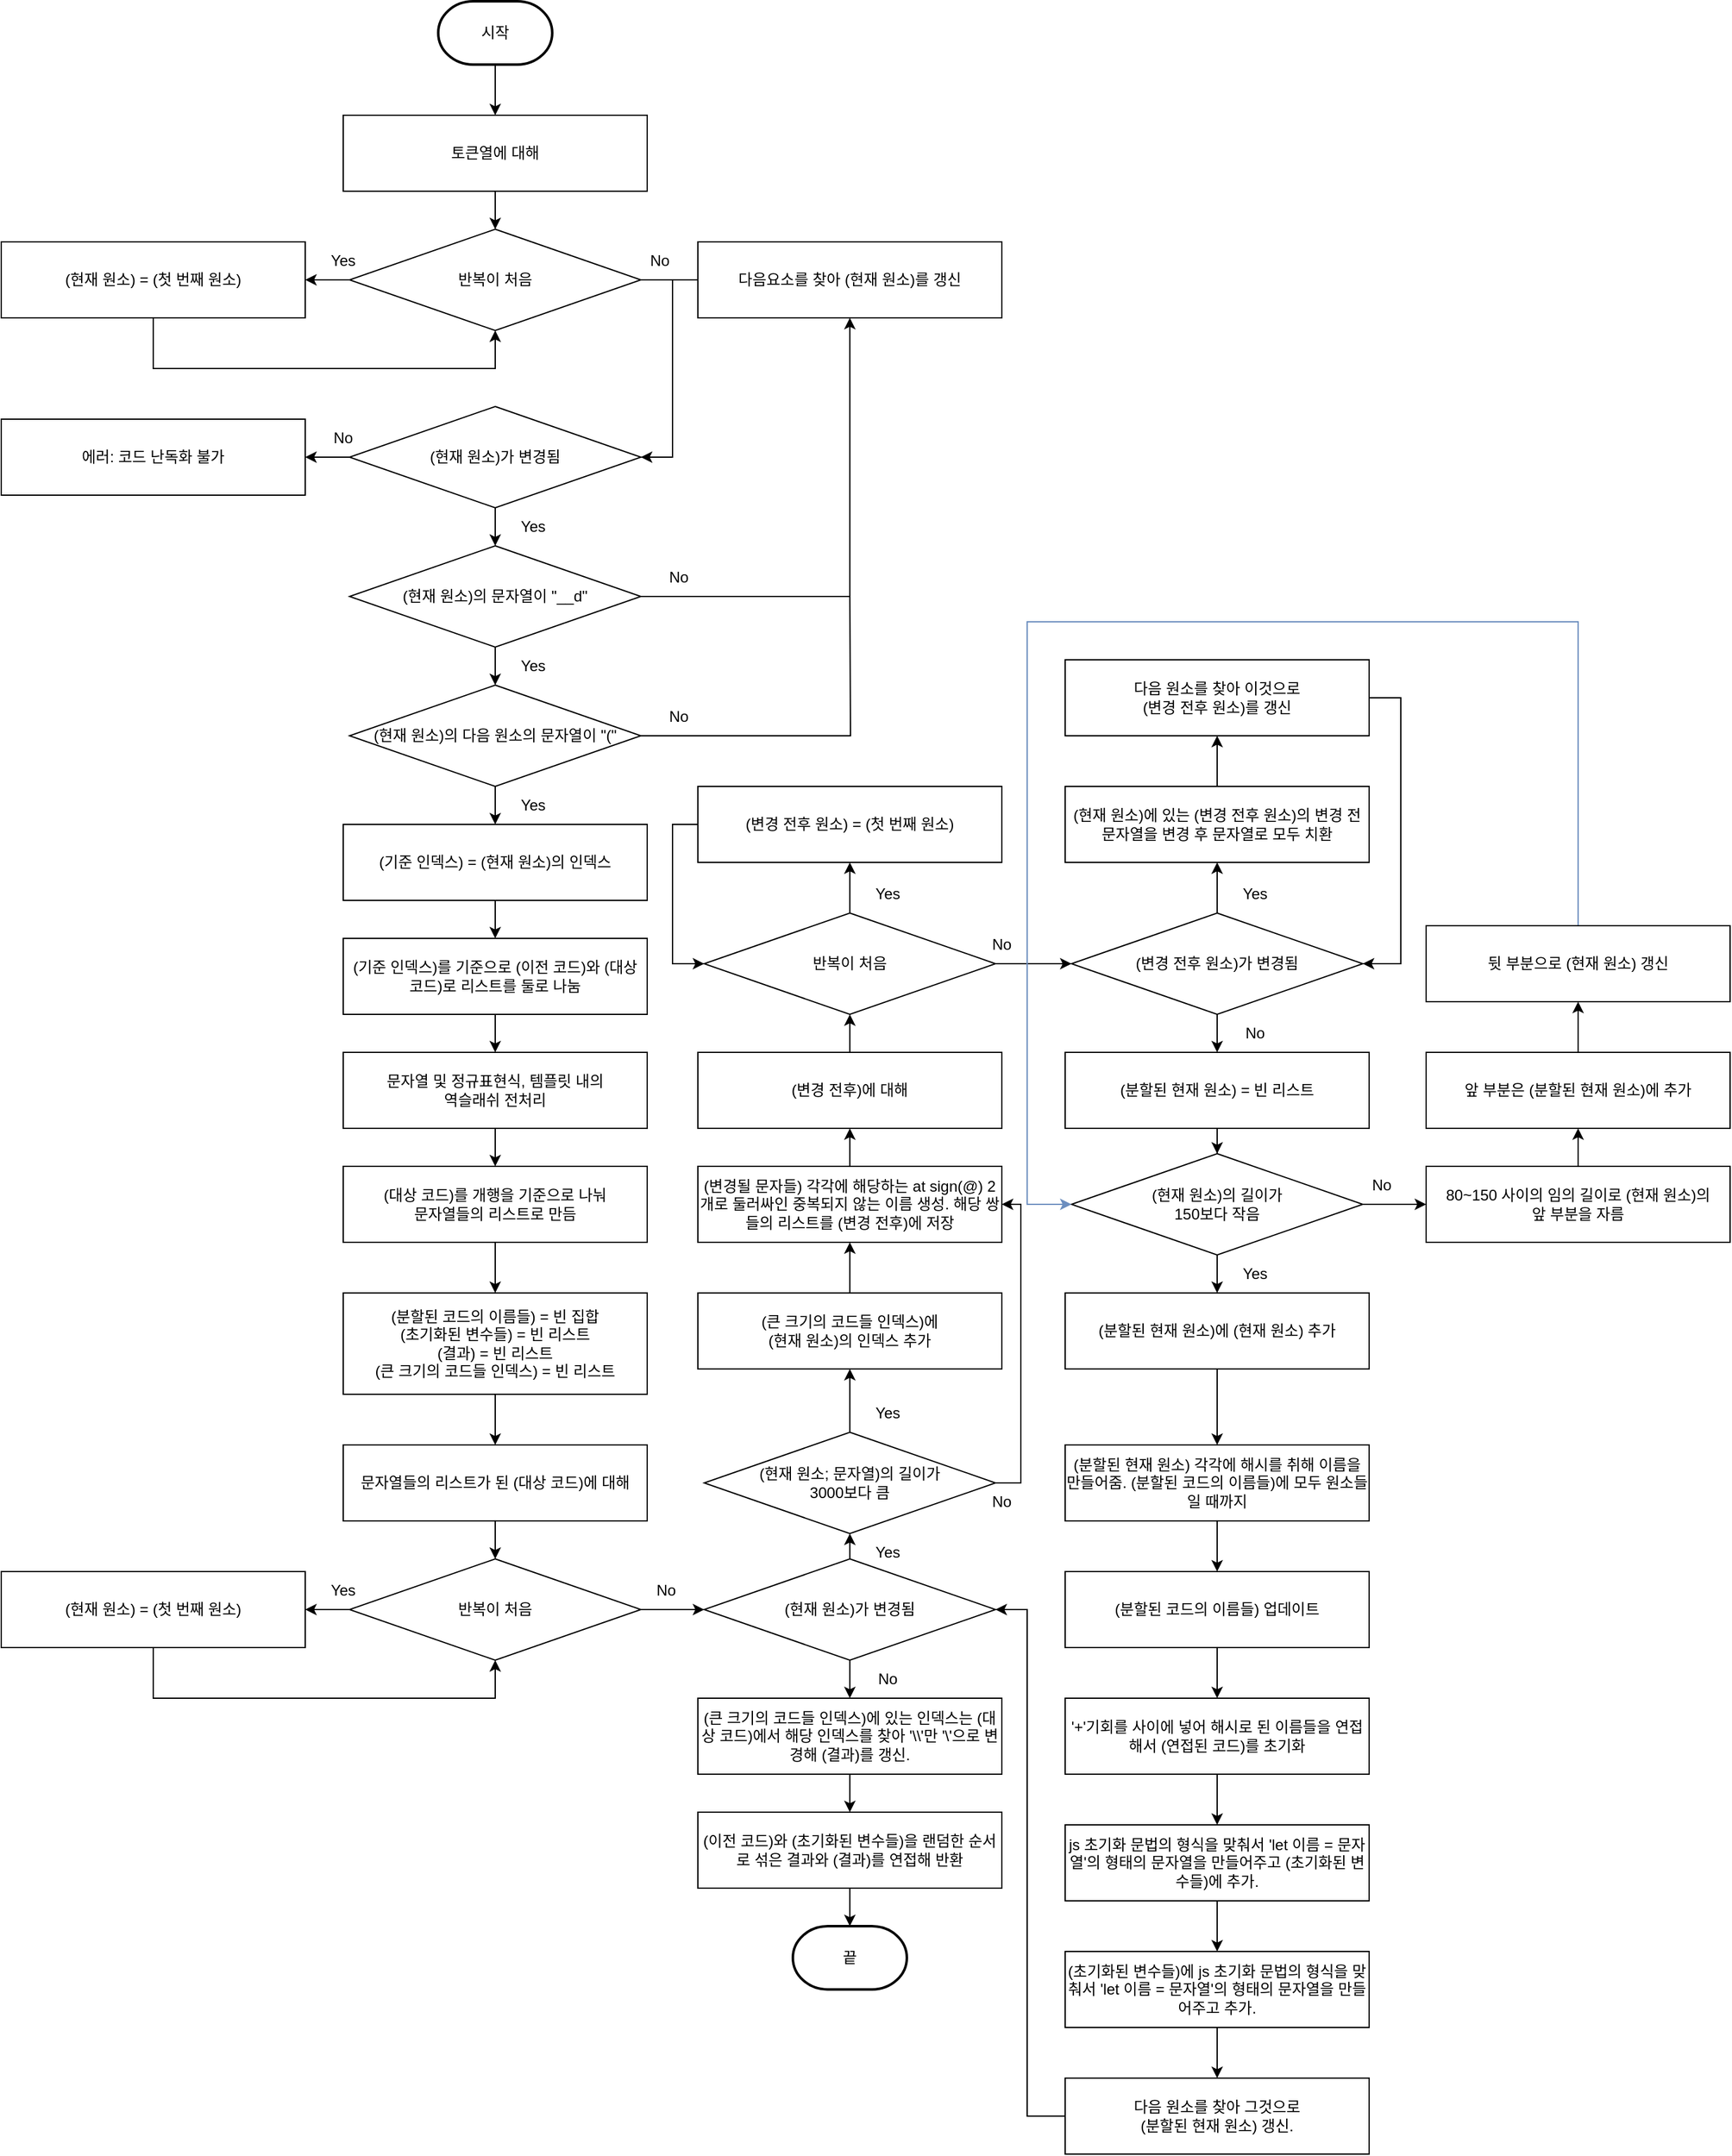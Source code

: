 <mxfile version="22.1.17" type="github">
  <diagram id="C5RBs43oDa-KdzZeNtuy" name="Page-1">
    <mxGraphModel dx="995" dy="664" grid="1" gridSize="10" guides="1" tooltips="1" connect="1" arrows="1" fold="1" page="1" pageScale="1" pageWidth="1654" pageHeight="2336" math="0" shadow="0">
      <root>
        <mxCell id="WIyWlLk6GJQsqaUBKTNV-0" />
        <mxCell id="WIyWlLk6GJQsqaUBKTNV-1" parent="WIyWlLk6GJQsqaUBKTNV-0" />
        <mxCell id="RM3j1rOh3Ni4RtUUmrqW-9" style="edgeStyle=orthogonalEdgeStyle;rounded=0;orthogonalLoop=1;jettySize=auto;html=1;exitX=0.5;exitY=1;exitDx=0;exitDy=0;exitPerimeter=0;" parent="WIyWlLk6GJQsqaUBKTNV-1" source="RM3j1rOh3Ni4RtUUmrqW-0" target="RM3j1rOh3Ni4RtUUmrqW-2" edge="1">
          <mxGeometry relative="1" as="geometry" />
        </mxCell>
        <mxCell id="RM3j1rOh3Ni4RtUUmrqW-0" value="시작" style="strokeWidth=2;html=1;shape=mxgraph.flowchart.terminator;whiteSpace=wrap;" parent="WIyWlLk6GJQsqaUBKTNV-1" vertex="1">
          <mxGeometry x="365" y="60" width="90" height="50" as="geometry" />
        </mxCell>
        <mxCell id="RM3j1rOh3Ni4RtUUmrqW-10" style="edgeStyle=orthogonalEdgeStyle;rounded=0;orthogonalLoop=1;jettySize=auto;html=1;exitX=0.5;exitY=1;exitDx=0;exitDy=0;" parent="WIyWlLk6GJQsqaUBKTNV-1" source="RM3j1rOh3Ni4RtUUmrqW-2" target="RM3j1rOh3Ni4RtUUmrqW-3" edge="1">
          <mxGeometry relative="1" as="geometry" />
        </mxCell>
        <mxCell id="RM3j1rOh3Ni4RtUUmrqW-2" value="토큰열에 대해" style="rounded=0;whiteSpace=wrap;html=1;" parent="WIyWlLk6GJQsqaUBKTNV-1" vertex="1">
          <mxGeometry x="290" y="150" width="240" height="60" as="geometry" />
        </mxCell>
        <mxCell id="RM3j1rOh3Ni4RtUUmrqW-14" style="edgeStyle=orthogonalEdgeStyle;rounded=0;orthogonalLoop=1;jettySize=auto;html=1;exitX=1;exitY=0.5;exitDx=0;exitDy=0;entryX=1;entryY=0.5;entryDx=0;entryDy=0;" parent="WIyWlLk6GJQsqaUBKTNV-1" source="RM3j1rOh3Ni4RtUUmrqW-3" target="RM3j1rOh3Ni4RtUUmrqW-6" edge="1">
          <mxGeometry relative="1" as="geometry">
            <Array as="points">
              <mxPoint x="550" y="280" />
              <mxPoint x="550" y="420" />
            </Array>
          </mxGeometry>
        </mxCell>
        <mxCell id="RM3j1rOh3Ni4RtUUmrqW-41" style="edgeStyle=orthogonalEdgeStyle;rounded=0;orthogonalLoop=1;jettySize=auto;html=1;exitX=0;exitY=0.5;exitDx=0;exitDy=0;entryX=1;entryY=0.5;entryDx=0;entryDy=0;" parent="WIyWlLk6GJQsqaUBKTNV-1" source="RM3j1rOh3Ni4RtUUmrqW-3" target="RM3j1rOh3Ni4RtUUmrqW-4" edge="1">
          <mxGeometry relative="1" as="geometry" />
        </mxCell>
        <mxCell id="RM3j1rOh3Ni4RtUUmrqW-3" value="반복이 처음" style="rhombus;whiteSpace=wrap;html=1;" parent="WIyWlLk6GJQsqaUBKTNV-1" vertex="1">
          <mxGeometry x="295" y="240" width="230" height="80" as="geometry" />
        </mxCell>
        <mxCell id="RM3j1rOh3Ni4RtUUmrqW-42" style="edgeStyle=orthogonalEdgeStyle;rounded=0;orthogonalLoop=1;jettySize=auto;html=1;exitX=0.5;exitY=1;exitDx=0;exitDy=0;entryX=0.5;entryY=1;entryDx=0;entryDy=0;" parent="WIyWlLk6GJQsqaUBKTNV-1" source="RM3j1rOh3Ni4RtUUmrqW-4" target="RM3j1rOh3Ni4RtUUmrqW-3" edge="1">
          <mxGeometry relative="1" as="geometry">
            <Array as="points">
              <mxPoint x="140" y="350" />
              <mxPoint x="410" y="350" />
            </Array>
          </mxGeometry>
        </mxCell>
        <mxCell id="RM3j1rOh3Ni4RtUUmrqW-4" value="(현재 원소) = (첫 번째 원소)" style="rounded=0;whiteSpace=wrap;html=1;" parent="WIyWlLk6GJQsqaUBKTNV-1" vertex="1">
          <mxGeometry x="20" y="250" width="240" height="60" as="geometry" />
        </mxCell>
        <mxCell id="RM3j1rOh3Ni4RtUUmrqW-15" style="edgeStyle=orthogonalEdgeStyle;rounded=0;orthogonalLoop=1;jettySize=auto;html=1;exitX=0.5;exitY=1;exitDx=0;exitDy=0;entryX=0.5;entryY=0;entryDx=0;entryDy=0;" parent="WIyWlLk6GJQsqaUBKTNV-1" source="RM3j1rOh3Ni4RtUUmrqW-18" target="RM3j1rOh3Ni4RtUUmrqW-7" edge="1">
          <mxGeometry relative="1" as="geometry" />
        </mxCell>
        <mxCell id="RM3j1rOh3Ni4RtUUmrqW-33" style="edgeStyle=orthogonalEdgeStyle;rounded=0;orthogonalLoop=1;jettySize=auto;html=1;exitX=0;exitY=0.5;exitDx=0;exitDy=0;entryX=1;entryY=0.5;entryDx=0;entryDy=0;" parent="WIyWlLk6GJQsqaUBKTNV-1" source="RM3j1rOh3Ni4RtUUmrqW-6" target="RM3j1rOh3Ni4RtUUmrqW-29" edge="1">
          <mxGeometry relative="1" as="geometry" />
        </mxCell>
        <mxCell id="RM3j1rOh3Ni4RtUUmrqW-6" value="(현재 원소)가 변경됨" style="rhombus;whiteSpace=wrap;html=1;" parent="WIyWlLk6GJQsqaUBKTNV-1" vertex="1">
          <mxGeometry x="295" y="380" width="230" height="80" as="geometry" />
        </mxCell>
        <mxCell id="RM3j1rOh3Ni4RtUUmrqW-16" style="edgeStyle=orthogonalEdgeStyle;rounded=0;orthogonalLoop=1;jettySize=auto;html=1;exitX=0.5;exitY=1;exitDx=0;exitDy=0;entryX=0.5;entryY=0;entryDx=0;entryDy=0;" parent="WIyWlLk6GJQsqaUBKTNV-1" source="RM3j1rOh3Ni4RtUUmrqW-7" target="RM3j1rOh3Ni4RtUUmrqW-8" edge="1">
          <mxGeometry relative="1" as="geometry" />
        </mxCell>
        <mxCell id="RM3j1rOh3Ni4RtUUmrqW-24" style="edgeStyle=orthogonalEdgeStyle;rounded=0;orthogonalLoop=1;jettySize=auto;html=1;exitX=1;exitY=0.5;exitDx=0;exitDy=0;endArrow=none;endFill=0;" parent="WIyWlLk6GJQsqaUBKTNV-1" source="RM3j1rOh3Ni4RtUUmrqW-7" edge="1">
          <mxGeometry relative="1" as="geometry">
            <mxPoint x="690" y="530" as="targetPoint" />
          </mxGeometry>
        </mxCell>
        <mxCell id="RM3j1rOh3Ni4RtUUmrqW-7" value="(현재 원소)의 다음 원소의 문자열이 &quot;(&quot;" style="rhombus;whiteSpace=wrap;html=1;" parent="WIyWlLk6GJQsqaUBKTNV-1" vertex="1">
          <mxGeometry x="295" y="600" width="230" height="80" as="geometry" />
        </mxCell>
        <mxCell id="RM3j1rOh3Ni4RtUUmrqW-32" style="edgeStyle=orthogonalEdgeStyle;rounded=0;orthogonalLoop=1;jettySize=auto;html=1;exitX=0.5;exitY=1;exitDx=0;exitDy=0;entryX=0.5;entryY=0;entryDx=0;entryDy=0;" parent="WIyWlLk6GJQsqaUBKTNV-1" source="RM3j1rOh3Ni4RtUUmrqW-8" target="RM3j1rOh3Ni4RtUUmrqW-31" edge="1">
          <mxGeometry relative="1" as="geometry" />
        </mxCell>
        <mxCell id="RM3j1rOh3Ni4RtUUmrqW-8" value="(기준 인덱스) = (현재 원소)의 인덱스" style="rounded=0;whiteSpace=wrap;html=1;" parent="WIyWlLk6GJQsqaUBKTNV-1" vertex="1">
          <mxGeometry x="290" y="710" width="240" height="60" as="geometry" />
        </mxCell>
        <mxCell id="RM3j1rOh3Ni4RtUUmrqW-19" value="" style="edgeStyle=orthogonalEdgeStyle;rounded=0;orthogonalLoop=1;jettySize=auto;html=1;exitX=0.5;exitY=1;exitDx=0;exitDy=0;entryX=0.5;entryY=0;entryDx=0;entryDy=0;" parent="WIyWlLk6GJQsqaUBKTNV-1" source="RM3j1rOh3Ni4RtUUmrqW-6" target="RM3j1rOh3Ni4RtUUmrqW-18" edge="1">
          <mxGeometry relative="1" as="geometry">
            <mxPoint x="410" y="460" as="sourcePoint" />
            <mxPoint x="410" y="550" as="targetPoint" />
          </mxGeometry>
        </mxCell>
        <mxCell id="RM3j1rOh3Ni4RtUUmrqW-23" style="edgeStyle=orthogonalEdgeStyle;rounded=0;orthogonalLoop=1;jettySize=auto;html=1;exitX=1;exitY=0.5;exitDx=0;exitDy=0;entryX=0.5;entryY=1;entryDx=0;entryDy=0;" parent="WIyWlLk6GJQsqaUBKTNV-1" source="RM3j1rOh3Ni4RtUUmrqW-18" target="RM3j1rOh3Ni4RtUUmrqW-20" edge="1">
          <mxGeometry relative="1" as="geometry" />
        </mxCell>
        <mxCell id="RM3j1rOh3Ni4RtUUmrqW-18" value="(현재 원소)의 문자열이 &quot;__d&quot;" style="rhombus;whiteSpace=wrap;html=1;" parent="WIyWlLk6GJQsqaUBKTNV-1" vertex="1">
          <mxGeometry x="295" y="490" width="230" height="80" as="geometry" />
        </mxCell>
        <mxCell id="RM3j1rOh3Ni4RtUUmrqW-43" style="edgeStyle=orthogonalEdgeStyle;rounded=0;orthogonalLoop=1;jettySize=auto;html=1;exitX=0;exitY=0.5;exitDx=0;exitDy=0;endArrow=none;endFill=0;" parent="WIyWlLk6GJQsqaUBKTNV-1" source="RM3j1rOh3Ni4RtUUmrqW-20" edge="1">
          <mxGeometry relative="1" as="geometry">
            <mxPoint x="550" y="299.571" as="targetPoint" />
          </mxGeometry>
        </mxCell>
        <mxCell id="RM3j1rOh3Ni4RtUUmrqW-20" value="다음요소를 찾아 (현재 원소)를 갱신" style="rounded=0;whiteSpace=wrap;html=1;" parent="WIyWlLk6GJQsqaUBKTNV-1" vertex="1">
          <mxGeometry x="570" y="250" width="240" height="60" as="geometry" />
        </mxCell>
        <mxCell id="RM3j1rOh3Ni4RtUUmrqW-29" value="에러: 코드 난독화 불가" style="rounded=0;whiteSpace=wrap;html=1;" parent="WIyWlLk6GJQsqaUBKTNV-1" vertex="1">
          <mxGeometry x="20" y="390" width="240" height="60" as="geometry" />
        </mxCell>
        <mxCell id="RM3j1rOh3Ni4RtUUmrqW-35" style="edgeStyle=orthogonalEdgeStyle;rounded=0;orthogonalLoop=1;jettySize=auto;html=1;exitX=0.5;exitY=1;exitDx=0;exitDy=0;entryX=0.5;entryY=0;entryDx=0;entryDy=0;" parent="WIyWlLk6GJQsqaUBKTNV-1" source="RM3j1rOh3Ni4RtUUmrqW-31" target="RM3j1rOh3Ni4RtUUmrqW-34" edge="1">
          <mxGeometry relative="1" as="geometry" />
        </mxCell>
        <mxCell id="RM3j1rOh3Ni4RtUUmrqW-31" value="(기준 인덱스)를 기준으로 (이전 코드)와 (대상 코드)로 리스트를 둘로 나눔" style="rounded=0;whiteSpace=wrap;html=1;" parent="WIyWlLk6GJQsqaUBKTNV-1" vertex="1">
          <mxGeometry x="290" y="800" width="240" height="60" as="geometry" />
        </mxCell>
        <mxCell id="RM3j1rOh3Ni4RtUUmrqW-37" style="edgeStyle=orthogonalEdgeStyle;rounded=0;orthogonalLoop=1;jettySize=auto;html=1;exitX=0.5;exitY=1;exitDx=0;exitDy=0;entryX=0.5;entryY=0;entryDx=0;entryDy=0;" parent="WIyWlLk6GJQsqaUBKTNV-1" source="RM3j1rOh3Ni4RtUUmrqW-34" target="RM3j1rOh3Ni4RtUUmrqW-36" edge="1">
          <mxGeometry relative="1" as="geometry" />
        </mxCell>
        <mxCell id="RM3j1rOh3Ni4RtUUmrqW-34" value="문자열 및 정규표현식, 템플릿 내의&lt;br&gt;역슬래쉬 전처리" style="rounded=0;whiteSpace=wrap;html=1;" parent="WIyWlLk6GJQsqaUBKTNV-1" vertex="1">
          <mxGeometry x="290" y="890" width="240" height="60" as="geometry" />
        </mxCell>
        <mxCell id="RM3j1rOh3Ni4RtUUmrqW-39" style="edgeStyle=orthogonalEdgeStyle;rounded=0;orthogonalLoop=1;jettySize=auto;html=1;exitX=0.5;exitY=1;exitDx=0;exitDy=0;entryX=0.5;entryY=0;entryDx=0;entryDy=0;" parent="WIyWlLk6GJQsqaUBKTNV-1" source="RM3j1rOh3Ni4RtUUmrqW-50" target="RM3j1rOh3Ni4RtUUmrqW-38" edge="1">
          <mxGeometry relative="1" as="geometry" />
        </mxCell>
        <mxCell id="RM3j1rOh3Ni4RtUUmrqW-36" value="(대상 코드)를 개행을 기준으로 나눠&lt;br&gt;문자열들의 리스트로 만듬" style="rounded=0;whiteSpace=wrap;html=1;" parent="WIyWlLk6GJQsqaUBKTNV-1" vertex="1">
          <mxGeometry x="290" y="980" width="240" height="60" as="geometry" />
        </mxCell>
        <mxCell id="RM3j1rOh3Ni4RtUUmrqW-45" style="edgeStyle=orthogonalEdgeStyle;rounded=0;orthogonalLoop=1;jettySize=auto;html=1;exitX=0.5;exitY=1;exitDx=0;exitDy=0;entryX=0.5;entryY=0;entryDx=0;entryDy=0;" parent="WIyWlLk6GJQsqaUBKTNV-1" source="RM3j1rOh3Ni4RtUUmrqW-38" target="RM3j1rOh3Ni4RtUUmrqW-40" edge="1">
          <mxGeometry relative="1" as="geometry" />
        </mxCell>
        <mxCell id="RM3j1rOh3Ni4RtUUmrqW-38" value="문자열들의 리스트가 된 (대상 코드)에 대해" style="rounded=0;whiteSpace=wrap;html=1;" parent="WIyWlLk6GJQsqaUBKTNV-1" vertex="1">
          <mxGeometry x="290" y="1200" width="240" height="60" as="geometry" />
        </mxCell>
        <mxCell id="RM3j1rOh3Ni4RtUUmrqW-46" style="edgeStyle=orthogonalEdgeStyle;rounded=0;orthogonalLoop=1;jettySize=auto;html=1;exitX=0;exitY=0.5;exitDx=0;exitDy=0;entryX=1;entryY=0.5;entryDx=0;entryDy=0;" parent="WIyWlLk6GJQsqaUBKTNV-1" source="RM3j1rOh3Ni4RtUUmrqW-40" target="RM3j1rOh3Ni4RtUUmrqW-44" edge="1">
          <mxGeometry relative="1" as="geometry" />
        </mxCell>
        <mxCell id="RM3j1rOh3Ni4RtUUmrqW-49" style="edgeStyle=orthogonalEdgeStyle;rounded=0;orthogonalLoop=1;jettySize=auto;html=1;exitX=1;exitY=0.5;exitDx=0;exitDy=0;entryX=0;entryY=0.5;entryDx=0;entryDy=0;" parent="WIyWlLk6GJQsqaUBKTNV-1" source="RM3j1rOh3Ni4RtUUmrqW-40" target="RM3j1rOh3Ni4RtUUmrqW-48" edge="1">
          <mxGeometry relative="1" as="geometry" />
        </mxCell>
        <mxCell id="RM3j1rOh3Ni4RtUUmrqW-40" value="반복이 처음" style="rhombus;whiteSpace=wrap;html=1;" parent="WIyWlLk6GJQsqaUBKTNV-1" vertex="1">
          <mxGeometry x="295" y="1290" width="230" height="80" as="geometry" />
        </mxCell>
        <mxCell id="RM3j1rOh3Ni4RtUUmrqW-47" style="edgeStyle=orthogonalEdgeStyle;rounded=0;orthogonalLoop=1;jettySize=auto;html=1;exitX=0.5;exitY=1;exitDx=0;exitDy=0;entryX=0.5;entryY=1;entryDx=0;entryDy=0;" parent="WIyWlLk6GJQsqaUBKTNV-1" source="RM3j1rOh3Ni4RtUUmrqW-44" target="RM3j1rOh3Ni4RtUUmrqW-40" edge="1">
          <mxGeometry relative="1" as="geometry">
            <Array as="points">
              <mxPoint x="140" y="1400" />
              <mxPoint x="410" y="1400" />
            </Array>
          </mxGeometry>
        </mxCell>
        <mxCell id="RM3j1rOh3Ni4RtUUmrqW-44" value="(현재 원소) = (첫 번째 원소)" style="rounded=0;whiteSpace=wrap;html=1;" parent="WIyWlLk6GJQsqaUBKTNV-1" vertex="1">
          <mxGeometry x="20" y="1300" width="240" height="60" as="geometry" />
        </mxCell>
        <mxCell id="RM3j1rOh3Ni4RtUUmrqW-53" style="edgeStyle=orthogonalEdgeStyle;rounded=0;orthogonalLoop=1;jettySize=auto;html=1;exitX=0.5;exitY=0;exitDx=0;exitDy=0;entryX=0.5;entryY=1;entryDx=0;entryDy=0;" parent="WIyWlLk6GJQsqaUBKTNV-1" source="RM3j1rOh3Ni4RtUUmrqW-48" target="RM3j1rOh3Ni4RtUUmrqW-52" edge="1">
          <mxGeometry relative="1" as="geometry" />
        </mxCell>
        <mxCell id="osSwnhtr8a8Y6CDSdVTc-15" style="edgeStyle=orthogonalEdgeStyle;rounded=0;orthogonalLoop=1;jettySize=auto;html=1;exitX=0.5;exitY=1;exitDx=0;exitDy=0;" edge="1" parent="WIyWlLk6GJQsqaUBKTNV-1" source="RM3j1rOh3Ni4RtUUmrqW-48" target="osSwnhtr8a8Y6CDSdVTc-14">
          <mxGeometry relative="1" as="geometry" />
        </mxCell>
        <mxCell id="RM3j1rOh3Ni4RtUUmrqW-48" value="(현재 원소)가 변경됨" style="rhombus;whiteSpace=wrap;html=1;" parent="WIyWlLk6GJQsqaUBKTNV-1" vertex="1">
          <mxGeometry x="575" y="1290" width="230" height="80" as="geometry" />
        </mxCell>
        <mxCell id="RM3j1rOh3Ni4RtUUmrqW-51" value="" style="edgeStyle=orthogonalEdgeStyle;rounded=0;orthogonalLoop=1;jettySize=auto;html=1;exitX=0.5;exitY=1;exitDx=0;exitDy=0;entryX=0.5;entryY=0;entryDx=0;entryDy=0;" parent="WIyWlLk6GJQsqaUBKTNV-1" source="RM3j1rOh3Ni4RtUUmrqW-36" target="RM3j1rOh3Ni4RtUUmrqW-50" edge="1">
          <mxGeometry relative="1" as="geometry">
            <mxPoint x="410" y="1040" as="sourcePoint" />
            <mxPoint x="408" y="1210" as="targetPoint" />
          </mxGeometry>
        </mxCell>
        <mxCell id="RM3j1rOh3Ni4RtUUmrqW-50" value="(분할된 코드의 이름들) = 빈 집합&lt;br&gt;(초기화된 변수들) = 빈 리스트&lt;br&gt;(결과) = 빈 리스트&lt;br&gt;(큰 크기의 코드들 인덱스) = 빈 리스트" style="rounded=0;whiteSpace=wrap;html=1;" parent="WIyWlLk6GJQsqaUBKTNV-1" vertex="1">
          <mxGeometry x="290" y="1080" width="240" height="80" as="geometry" />
        </mxCell>
        <mxCell id="RM3j1rOh3Ni4RtUUmrqW-55" style="edgeStyle=orthogonalEdgeStyle;rounded=0;orthogonalLoop=1;jettySize=auto;html=1;exitX=0.5;exitY=0;exitDx=0;exitDy=0;entryX=0.5;entryY=1;entryDx=0;entryDy=0;" parent="WIyWlLk6GJQsqaUBKTNV-1" source="RM3j1rOh3Ni4RtUUmrqW-52" target="RM3j1rOh3Ni4RtUUmrqW-54" edge="1">
          <mxGeometry relative="1" as="geometry" />
        </mxCell>
        <mxCell id="osSwnhtr8a8Y6CDSdVTc-35" style="edgeStyle=orthogonalEdgeStyle;rounded=0;orthogonalLoop=1;jettySize=auto;html=1;exitX=1;exitY=0.5;exitDx=0;exitDy=0;entryX=1;entryY=0.5;entryDx=0;entryDy=0;" edge="1" parent="WIyWlLk6GJQsqaUBKTNV-1" source="RM3j1rOh3Ni4RtUUmrqW-52" target="RM3j1rOh3Ni4RtUUmrqW-56">
          <mxGeometry relative="1" as="geometry" />
        </mxCell>
        <mxCell id="RM3j1rOh3Ni4RtUUmrqW-52" value="(현재 원소; 문자열)의 길이가&lt;br&gt;3000보다 큼" style="rhombus;whiteSpace=wrap;html=1;" parent="WIyWlLk6GJQsqaUBKTNV-1" vertex="1">
          <mxGeometry x="575" y="1190" width="230" height="80" as="geometry" />
        </mxCell>
        <mxCell id="RM3j1rOh3Ni4RtUUmrqW-57" style="edgeStyle=orthogonalEdgeStyle;rounded=0;orthogonalLoop=1;jettySize=auto;html=1;exitX=0.5;exitY=0;exitDx=0;exitDy=0;entryX=0.5;entryY=1;entryDx=0;entryDy=0;" parent="WIyWlLk6GJQsqaUBKTNV-1" source="RM3j1rOh3Ni4RtUUmrqW-54" target="RM3j1rOh3Ni4RtUUmrqW-56" edge="1">
          <mxGeometry relative="1" as="geometry" />
        </mxCell>
        <mxCell id="RM3j1rOh3Ni4RtUUmrqW-54" value="(큰 크기의 코드들 인덱스)에 &lt;br&gt;(현재 원소)의 인덱스 추가" style="rounded=0;whiteSpace=wrap;html=1;" parent="WIyWlLk6GJQsqaUBKTNV-1" vertex="1">
          <mxGeometry x="570" y="1080" width="240" height="60" as="geometry" />
        </mxCell>
        <mxCell id="RM3j1rOh3Ni4RtUUmrqW-59" style="edgeStyle=orthogonalEdgeStyle;rounded=0;orthogonalLoop=1;jettySize=auto;html=1;exitX=0.5;exitY=0;exitDx=0;exitDy=0;entryX=0.5;entryY=1;entryDx=0;entryDy=0;" parent="WIyWlLk6GJQsqaUBKTNV-1" source="RM3j1rOh3Ni4RtUUmrqW-56" target="RM3j1rOh3Ni4RtUUmrqW-58" edge="1">
          <mxGeometry relative="1" as="geometry" />
        </mxCell>
        <mxCell id="RM3j1rOh3Ni4RtUUmrqW-56" value="(변경될 문자들) 각각에 해당하는 at sign(@) 2개로 둘러싸인 중복되지 않는 이름 생성. 해당 쌍들의 리스트를 (변경 전후)에 저장" style="rounded=0;whiteSpace=wrap;html=1;" parent="WIyWlLk6GJQsqaUBKTNV-1" vertex="1">
          <mxGeometry x="570" y="980" width="240" height="60" as="geometry" />
        </mxCell>
        <mxCell id="RM3j1rOh3Ni4RtUUmrqW-61" style="edgeStyle=orthogonalEdgeStyle;rounded=0;orthogonalLoop=1;jettySize=auto;html=1;exitX=0.5;exitY=0;exitDx=0;exitDy=0;entryX=0.5;entryY=1;entryDx=0;entryDy=0;" parent="WIyWlLk6GJQsqaUBKTNV-1" source="RM3j1rOh3Ni4RtUUmrqW-58" target="RM3j1rOh3Ni4RtUUmrqW-60" edge="1">
          <mxGeometry relative="1" as="geometry" />
        </mxCell>
        <mxCell id="RM3j1rOh3Ni4RtUUmrqW-58" value="(변경 전후)에 대해" style="rounded=0;whiteSpace=wrap;html=1;" parent="WIyWlLk6GJQsqaUBKTNV-1" vertex="1">
          <mxGeometry x="570" y="890" width="240" height="60" as="geometry" />
        </mxCell>
        <mxCell id="RM3j1rOh3Ni4RtUUmrqW-63" style="edgeStyle=orthogonalEdgeStyle;rounded=0;orthogonalLoop=1;jettySize=auto;html=1;exitX=0.5;exitY=0;exitDx=0;exitDy=0;entryX=0.5;entryY=1;entryDx=0;entryDy=0;" parent="WIyWlLk6GJQsqaUBKTNV-1" source="RM3j1rOh3Ni4RtUUmrqW-60" target="RM3j1rOh3Ni4RtUUmrqW-62" edge="1">
          <mxGeometry relative="1" as="geometry" />
        </mxCell>
        <mxCell id="RM3j1rOh3Ni4RtUUmrqW-66" style="edgeStyle=orthogonalEdgeStyle;rounded=0;orthogonalLoop=1;jettySize=auto;html=1;exitX=1;exitY=0.5;exitDx=0;exitDy=0;entryX=0;entryY=0.5;entryDx=0;entryDy=0;" parent="WIyWlLk6GJQsqaUBKTNV-1" source="RM3j1rOh3Ni4RtUUmrqW-60" target="RM3j1rOh3Ni4RtUUmrqW-65" edge="1">
          <mxGeometry relative="1" as="geometry" />
        </mxCell>
        <mxCell id="RM3j1rOh3Ni4RtUUmrqW-60" value="반복이 처음" style="rhombus;whiteSpace=wrap;html=1;" parent="WIyWlLk6GJQsqaUBKTNV-1" vertex="1">
          <mxGeometry x="575" y="780" width="230" height="80" as="geometry" />
        </mxCell>
        <mxCell id="RM3j1rOh3Ni4RtUUmrqW-64" style="edgeStyle=orthogonalEdgeStyle;rounded=0;orthogonalLoop=1;jettySize=auto;html=1;exitX=0;exitY=0.5;exitDx=0;exitDy=0;entryX=0;entryY=0.5;entryDx=0;entryDy=0;" parent="WIyWlLk6GJQsqaUBKTNV-1" source="RM3j1rOh3Ni4RtUUmrqW-62" target="RM3j1rOh3Ni4RtUUmrqW-60" edge="1">
          <mxGeometry relative="1" as="geometry" />
        </mxCell>
        <mxCell id="RM3j1rOh3Ni4RtUUmrqW-62" value="(변경 전후 원소) = (첫 번째 원소)" style="rounded=0;whiteSpace=wrap;html=1;" parent="WIyWlLk6GJQsqaUBKTNV-1" vertex="1">
          <mxGeometry x="570" y="680" width="240" height="60" as="geometry" />
        </mxCell>
        <mxCell id="RM3j1rOh3Ni4RtUUmrqW-68" style="edgeStyle=orthogonalEdgeStyle;rounded=0;orthogonalLoop=1;jettySize=auto;html=1;exitX=0.5;exitY=0;exitDx=0;exitDy=0;entryX=0.5;entryY=1;entryDx=0;entryDy=0;" parent="WIyWlLk6GJQsqaUBKTNV-1" source="RM3j1rOh3Ni4RtUUmrqW-65" target="RM3j1rOh3Ni4RtUUmrqW-67" edge="1">
          <mxGeometry relative="1" as="geometry" />
        </mxCell>
        <mxCell id="RM3j1rOh3Ni4RtUUmrqW-76" style="edgeStyle=orthogonalEdgeStyle;rounded=0;orthogonalLoop=1;jettySize=auto;html=1;exitX=0.5;exitY=1;exitDx=0;exitDy=0;entryX=0.5;entryY=0;entryDx=0;entryDy=0;" parent="WIyWlLk6GJQsqaUBKTNV-1" source="RM3j1rOh3Ni4RtUUmrqW-65" target="RM3j1rOh3Ni4RtUUmrqW-74" edge="1">
          <mxGeometry relative="1" as="geometry" />
        </mxCell>
        <mxCell id="RM3j1rOh3Ni4RtUUmrqW-65" value="(변경 전후 원소)가 변경됨" style="rhombus;whiteSpace=wrap;html=1;" parent="WIyWlLk6GJQsqaUBKTNV-1" vertex="1">
          <mxGeometry x="865" y="780" width="230" height="80" as="geometry" />
        </mxCell>
        <mxCell id="RM3j1rOh3Ni4RtUUmrqW-70" style="edgeStyle=orthogonalEdgeStyle;rounded=0;orthogonalLoop=1;jettySize=auto;html=1;exitX=0.5;exitY=0;exitDx=0;exitDy=0;" parent="WIyWlLk6GJQsqaUBKTNV-1" source="RM3j1rOh3Ni4RtUUmrqW-67" target="RM3j1rOh3Ni4RtUUmrqW-69" edge="1">
          <mxGeometry relative="1" as="geometry" />
        </mxCell>
        <mxCell id="RM3j1rOh3Ni4RtUUmrqW-67" value="(현재 원소)에 있는 (변경 전후 원소)의 변경 전 문자열을 변경 후 문자열로 모두 치환" style="rounded=0;whiteSpace=wrap;html=1;" parent="WIyWlLk6GJQsqaUBKTNV-1" vertex="1">
          <mxGeometry x="860" y="680" width="240" height="60" as="geometry" />
        </mxCell>
        <mxCell id="RM3j1rOh3Ni4RtUUmrqW-71" style="edgeStyle=orthogonalEdgeStyle;rounded=0;orthogonalLoop=1;jettySize=auto;html=1;exitX=1;exitY=0.5;exitDx=0;exitDy=0;entryX=1;entryY=0.5;entryDx=0;entryDy=0;" parent="WIyWlLk6GJQsqaUBKTNV-1" source="RM3j1rOh3Ni4RtUUmrqW-69" target="RM3j1rOh3Ni4RtUUmrqW-65" edge="1">
          <mxGeometry relative="1" as="geometry">
            <Array as="points">
              <mxPoint x="1125" y="610" />
              <mxPoint x="1125" y="820" />
            </Array>
          </mxGeometry>
        </mxCell>
        <mxCell id="RM3j1rOh3Ni4RtUUmrqW-69" value="다음 원소를 찾아 이것으로&lt;br&gt;(변경 전후 원소)를 갱신" style="rounded=0;whiteSpace=wrap;html=1;" parent="WIyWlLk6GJQsqaUBKTNV-1" vertex="1">
          <mxGeometry x="860" y="580" width="240" height="60" as="geometry" />
        </mxCell>
        <mxCell id="RM3j1rOh3Ni4RtUUmrqW-78" style="edgeStyle=orthogonalEdgeStyle;rounded=0;orthogonalLoop=1;jettySize=auto;html=1;exitX=0.5;exitY=1;exitDx=0;exitDy=0;entryX=0.5;entryY=0;entryDx=0;entryDy=0;" parent="WIyWlLk6GJQsqaUBKTNV-1" source="RM3j1rOh3Ni4RtUUmrqW-73" target="RM3j1rOh3Ni4RtUUmrqW-75" edge="1">
          <mxGeometry relative="1" as="geometry" />
        </mxCell>
        <mxCell id="RM3j1rOh3Ni4RtUUmrqW-84" style="edgeStyle=orthogonalEdgeStyle;rounded=0;orthogonalLoop=1;jettySize=auto;html=1;exitX=1;exitY=0.5;exitDx=0;exitDy=0;entryX=0;entryY=0.5;entryDx=0;entryDy=0;" parent="WIyWlLk6GJQsqaUBKTNV-1" source="RM3j1rOh3Ni4RtUUmrqW-73" target="RM3j1rOh3Ni4RtUUmrqW-79" edge="1">
          <mxGeometry relative="1" as="geometry" />
        </mxCell>
        <mxCell id="RM3j1rOh3Ni4RtUUmrqW-73" value="(현재 원소)의 길이가 &lt;br&gt;150보다 작음" style="rhombus;whiteSpace=wrap;html=1;" parent="WIyWlLk6GJQsqaUBKTNV-1" vertex="1">
          <mxGeometry x="865" y="970" width="230" height="80" as="geometry" />
        </mxCell>
        <mxCell id="RM3j1rOh3Ni4RtUUmrqW-77" style="edgeStyle=orthogonalEdgeStyle;rounded=0;orthogonalLoop=1;jettySize=auto;html=1;exitX=0.5;exitY=1;exitDx=0;exitDy=0;" parent="WIyWlLk6GJQsqaUBKTNV-1" source="RM3j1rOh3Ni4RtUUmrqW-74" target="RM3j1rOh3Ni4RtUUmrqW-73" edge="1">
          <mxGeometry relative="1" as="geometry" />
        </mxCell>
        <mxCell id="RM3j1rOh3Ni4RtUUmrqW-74" value="(분할된 현재 원소) = 빈 리스트" style="rounded=0;whiteSpace=wrap;html=1;" parent="WIyWlLk6GJQsqaUBKTNV-1" vertex="1">
          <mxGeometry x="860" y="890" width="240" height="60" as="geometry" />
        </mxCell>
        <mxCell id="osSwnhtr8a8Y6CDSdVTc-2" style="edgeStyle=orthogonalEdgeStyle;rounded=0;orthogonalLoop=1;jettySize=auto;html=1;exitX=0.5;exitY=1;exitDx=0;exitDy=0;" edge="1" parent="WIyWlLk6GJQsqaUBKTNV-1" source="RM3j1rOh3Ni4RtUUmrqW-75" target="osSwnhtr8a8Y6CDSdVTc-0">
          <mxGeometry relative="1" as="geometry" />
        </mxCell>
        <mxCell id="RM3j1rOh3Ni4RtUUmrqW-75" value="(분할된 현재 원소)에 (현재 원소) 추가" style="rounded=0;whiteSpace=wrap;html=1;" parent="WIyWlLk6GJQsqaUBKTNV-1" vertex="1">
          <mxGeometry x="860" y="1080" width="240" height="60" as="geometry" />
        </mxCell>
        <mxCell id="RM3j1rOh3Ni4RtUUmrqW-86" style="edgeStyle=orthogonalEdgeStyle;rounded=0;orthogonalLoop=1;jettySize=auto;html=1;exitX=0.5;exitY=0;exitDx=0;exitDy=0;entryX=0.5;entryY=1;entryDx=0;entryDy=0;" parent="WIyWlLk6GJQsqaUBKTNV-1" source="RM3j1rOh3Ni4RtUUmrqW-79" target="RM3j1rOh3Ni4RtUUmrqW-80" edge="1">
          <mxGeometry relative="1" as="geometry" />
        </mxCell>
        <mxCell id="RM3j1rOh3Ni4RtUUmrqW-79" value="80~150 사이의 임의 길이로 (현재 원소)의 &lt;br&gt;앞 부분을 자름" style="rounded=0;whiteSpace=wrap;html=1;" parent="WIyWlLk6GJQsqaUBKTNV-1" vertex="1">
          <mxGeometry x="1145" y="980" width="240" height="60" as="geometry" />
        </mxCell>
        <mxCell id="RM3j1rOh3Ni4RtUUmrqW-87" style="edgeStyle=orthogonalEdgeStyle;rounded=0;orthogonalLoop=1;jettySize=auto;html=1;exitX=0.5;exitY=0;exitDx=0;exitDy=0;entryX=0.5;entryY=1;entryDx=0;entryDy=0;" parent="WIyWlLk6GJQsqaUBKTNV-1" source="RM3j1rOh3Ni4RtUUmrqW-80" target="RM3j1rOh3Ni4RtUUmrqW-81" edge="1">
          <mxGeometry relative="1" as="geometry" />
        </mxCell>
        <mxCell id="RM3j1rOh3Ni4RtUUmrqW-80" value="앞 부분은 (분할된 현재 원소)에 추가" style="rounded=0;whiteSpace=wrap;html=1;" parent="WIyWlLk6GJQsqaUBKTNV-1" vertex="1">
          <mxGeometry x="1145" y="890" width="240" height="60" as="geometry" />
        </mxCell>
        <mxCell id="RM3j1rOh3Ni4RtUUmrqW-88" style="edgeStyle=orthogonalEdgeStyle;rounded=0;orthogonalLoop=1;jettySize=auto;html=1;exitX=0.5;exitY=0;exitDx=0;exitDy=0;entryX=0;entryY=0.5;entryDx=0;entryDy=0;fillColor=#dae8fc;strokeColor=#6c8ebf;" parent="WIyWlLk6GJQsqaUBKTNV-1" source="RM3j1rOh3Ni4RtUUmrqW-81" target="RM3j1rOh3Ni4RtUUmrqW-73" edge="1">
          <mxGeometry relative="1" as="geometry">
            <Array as="points">
              <mxPoint x="1265" y="550" />
              <mxPoint x="830" y="550" />
              <mxPoint x="830" y="1010" />
            </Array>
          </mxGeometry>
        </mxCell>
        <mxCell id="RM3j1rOh3Ni4RtUUmrqW-81" value="뒷 부분으로 (현재 원소) 갱신" style="rounded=0;whiteSpace=wrap;html=1;" parent="WIyWlLk6GJQsqaUBKTNV-1" vertex="1">
          <mxGeometry x="1145" y="790" width="240" height="60" as="geometry" />
        </mxCell>
        <mxCell id="osSwnhtr8a8Y6CDSdVTc-5" style="edgeStyle=orthogonalEdgeStyle;rounded=0;orthogonalLoop=1;jettySize=auto;html=1;exitX=0.5;exitY=1;exitDx=0;exitDy=0;" edge="1" parent="WIyWlLk6GJQsqaUBKTNV-1" source="osSwnhtr8a8Y6CDSdVTc-0" target="osSwnhtr8a8Y6CDSdVTc-4">
          <mxGeometry relative="1" as="geometry" />
        </mxCell>
        <mxCell id="osSwnhtr8a8Y6CDSdVTc-0" value="(분할된 현재 원소) 각각에 해시를 취해 이름을 만들어줌. (분할된 코드의 이름들)에 모두 원소들일 때까지" style="rounded=0;whiteSpace=wrap;html=1;" vertex="1" parent="WIyWlLk6GJQsqaUBKTNV-1">
          <mxGeometry x="860" y="1200" width="240" height="60" as="geometry" />
        </mxCell>
        <mxCell id="osSwnhtr8a8Y6CDSdVTc-9" style="edgeStyle=orthogonalEdgeStyle;rounded=0;orthogonalLoop=1;jettySize=auto;html=1;exitX=0.5;exitY=1;exitDx=0;exitDy=0;entryX=0.5;entryY=0;entryDx=0;entryDy=0;" edge="1" parent="WIyWlLk6GJQsqaUBKTNV-1" source="osSwnhtr8a8Y6CDSdVTc-1" target="osSwnhtr8a8Y6CDSdVTc-7">
          <mxGeometry relative="1" as="geometry" />
        </mxCell>
        <mxCell id="osSwnhtr8a8Y6CDSdVTc-1" value="&#39;+&#39;기회를 사이에 넣어 해시로 된 이름들을 연접해서 (연접된 코드)를 초기화" style="rounded=0;whiteSpace=wrap;html=1;" vertex="1" parent="WIyWlLk6GJQsqaUBKTNV-1">
          <mxGeometry x="860" y="1400" width="240" height="60" as="geometry" />
        </mxCell>
        <mxCell id="osSwnhtr8a8Y6CDSdVTc-6" style="edgeStyle=orthogonalEdgeStyle;rounded=0;orthogonalLoop=1;jettySize=auto;html=1;exitX=0.5;exitY=1;exitDx=0;exitDy=0;entryX=0.5;entryY=0;entryDx=0;entryDy=0;" edge="1" parent="WIyWlLk6GJQsqaUBKTNV-1" source="osSwnhtr8a8Y6CDSdVTc-4" target="osSwnhtr8a8Y6CDSdVTc-1">
          <mxGeometry relative="1" as="geometry" />
        </mxCell>
        <mxCell id="osSwnhtr8a8Y6CDSdVTc-4" value="(분할된 코드의 이름들) 업데이트" style="rounded=0;whiteSpace=wrap;html=1;" vertex="1" parent="WIyWlLk6GJQsqaUBKTNV-1">
          <mxGeometry x="860" y="1300" width="240" height="60" as="geometry" />
        </mxCell>
        <mxCell id="osSwnhtr8a8Y6CDSdVTc-10" style="edgeStyle=orthogonalEdgeStyle;rounded=0;orthogonalLoop=1;jettySize=auto;html=1;exitX=0.5;exitY=1;exitDx=0;exitDy=0;entryX=0.5;entryY=0;entryDx=0;entryDy=0;" edge="1" parent="WIyWlLk6GJQsqaUBKTNV-1" source="osSwnhtr8a8Y6CDSdVTc-7" target="osSwnhtr8a8Y6CDSdVTc-8">
          <mxGeometry relative="1" as="geometry" />
        </mxCell>
        <mxCell id="osSwnhtr8a8Y6CDSdVTc-7" value="js 초기화 문법의 형식을 맞춰서 &#39;let 이름 = 문자열&#39;의 형태의 문자열을 만들어주고 (초기화된 변수들)에 추가." style="rounded=0;whiteSpace=wrap;html=1;" vertex="1" parent="WIyWlLk6GJQsqaUBKTNV-1">
          <mxGeometry x="860" y="1500" width="240" height="60" as="geometry" />
        </mxCell>
        <mxCell id="osSwnhtr8a8Y6CDSdVTc-12" style="edgeStyle=orthogonalEdgeStyle;rounded=0;orthogonalLoop=1;jettySize=auto;html=1;exitX=0.5;exitY=1;exitDx=0;exitDy=0;entryX=0.5;entryY=0;entryDx=0;entryDy=0;" edge="1" parent="WIyWlLk6GJQsqaUBKTNV-1" source="osSwnhtr8a8Y6CDSdVTc-8" target="osSwnhtr8a8Y6CDSdVTc-11">
          <mxGeometry relative="1" as="geometry" />
        </mxCell>
        <mxCell id="osSwnhtr8a8Y6CDSdVTc-8" value="(초기화된 변수들)에 js 초기화 문법의 형식을 맞춰서 &#39;let 이름 = 문자열&#39;의 형태의 문자열을 만들어주고 추가." style="rounded=0;whiteSpace=wrap;html=1;" vertex="1" parent="WIyWlLk6GJQsqaUBKTNV-1">
          <mxGeometry x="860" y="1600" width="240" height="60" as="geometry" />
        </mxCell>
        <mxCell id="osSwnhtr8a8Y6CDSdVTc-13" style="edgeStyle=orthogonalEdgeStyle;rounded=0;orthogonalLoop=1;jettySize=auto;html=1;exitX=0;exitY=0.5;exitDx=0;exitDy=0;entryX=1;entryY=0.5;entryDx=0;entryDy=0;" edge="1" parent="WIyWlLk6GJQsqaUBKTNV-1" source="osSwnhtr8a8Y6CDSdVTc-11" target="RM3j1rOh3Ni4RtUUmrqW-48">
          <mxGeometry relative="1" as="geometry">
            <mxPoint x="810" y="1390" as="targetPoint" />
            <Array as="points">
              <mxPoint x="830" y="1730" />
              <mxPoint x="830" y="1330" />
            </Array>
          </mxGeometry>
        </mxCell>
        <mxCell id="osSwnhtr8a8Y6CDSdVTc-11" value="다음 원소를 찾아 그것으로 &lt;br&gt;(분할된 현재 원소) 갱신." style="rounded=0;whiteSpace=wrap;html=1;" vertex="1" parent="WIyWlLk6GJQsqaUBKTNV-1">
          <mxGeometry x="860" y="1700" width="240" height="60" as="geometry" />
        </mxCell>
        <mxCell id="osSwnhtr8a8Y6CDSdVTc-18" style="edgeStyle=orthogonalEdgeStyle;rounded=0;orthogonalLoop=1;jettySize=auto;html=1;exitX=0.5;exitY=1;exitDx=0;exitDy=0;" edge="1" parent="WIyWlLk6GJQsqaUBKTNV-1" source="osSwnhtr8a8Y6CDSdVTc-14" target="osSwnhtr8a8Y6CDSdVTc-16">
          <mxGeometry relative="1" as="geometry" />
        </mxCell>
        <mxCell id="osSwnhtr8a8Y6CDSdVTc-14" value="(큰 크기의 코드들 인덱스)에 있는 인덱스는 (대상 코드)에서 해당 인덱스를 찾아 &#39;\\\\&#39;만 &#39;\\&#39;으로 변경해 (결과)를 갱신." style="rounded=0;whiteSpace=wrap;html=1;" vertex="1" parent="WIyWlLk6GJQsqaUBKTNV-1">
          <mxGeometry x="570" y="1400" width="240" height="60" as="geometry" />
        </mxCell>
        <mxCell id="osSwnhtr8a8Y6CDSdVTc-19" style="edgeStyle=orthogonalEdgeStyle;rounded=0;orthogonalLoop=1;jettySize=auto;html=1;exitX=0.5;exitY=1;exitDx=0;exitDy=0;" edge="1" parent="WIyWlLk6GJQsqaUBKTNV-1" source="osSwnhtr8a8Y6CDSdVTc-16" target="osSwnhtr8a8Y6CDSdVTc-17">
          <mxGeometry relative="1" as="geometry" />
        </mxCell>
        <mxCell id="osSwnhtr8a8Y6CDSdVTc-16" value="(이전 코드)와 (초기화된 변수들)을 랜덤한 순서로 섞은 결과와 (결과)를 연접해 반환" style="rounded=0;whiteSpace=wrap;html=1;" vertex="1" parent="WIyWlLk6GJQsqaUBKTNV-1">
          <mxGeometry x="570" y="1490" width="240" height="60" as="geometry" />
        </mxCell>
        <mxCell id="osSwnhtr8a8Y6CDSdVTc-17" value="끝" style="strokeWidth=2;html=1;shape=mxgraph.flowchart.terminator;whiteSpace=wrap;" vertex="1" parent="WIyWlLk6GJQsqaUBKTNV-1">
          <mxGeometry x="645" y="1580" width="90" height="50" as="geometry" />
        </mxCell>
        <mxCell id="osSwnhtr8a8Y6CDSdVTc-20" value="Yes" style="text;html=1;strokeColor=none;fillColor=none;align=center;verticalAlign=middle;whiteSpace=wrap;rounded=0;" vertex="1" parent="WIyWlLk6GJQsqaUBKTNV-1">
          <mxGeometry x="260" y="250" width="60" height="30" as="geometry" />
        </mxCell>
        <mxCell id="osSwnhtr8a8Y6CDSdVTc-21" value="No" style="text;html=1;strokeColor=none;fillColor=none;align=center;verticalAlign=middle;whiteSpace=wrap;rounded=0;" vertex="1" parent="WIyWlLk6GJQsqaUBKTNV-1">
          <mxGeometry x="510" y="250" width="60" height="30" as="geometry" />
        </mxCell>
        <mxCell id="osSwnhtr8a8Y6CDSdVTc-23" value="No" style="text;html=1;strokeColor=none;fillColor=none;align=center;verticalAlign=middle;whiteSpace=wrap;rounded=0;" vertex="1" parent="WIyWlLk6GJQsqaUBKTNV-1">
          <mxGeometry x="260" y="390" width="60" height="30" as="geometry" />
        </mxCell>
        <mxCell id="osSwnhtr8a8Y6CDSdVTc-24" value="Yes" style="text;html=1;strokeColor=none;fillColor=none;align=center;verticalAlign=middle;whiteSpace=wrap;rounded=0;" vertex="1" parent="WIyWlLk6GJQsqaUBKTNV-1">
          <mxGeometry x="410" y="460" width="60" height="30" as="geometry" />
        </mxCell>
        <mxCell id="osSwnhtr8a8Y6CDSdVTc-25" value="Yes" style="text;html=1;strokeColor=none;fillColor=none;align=center;verticalAlign=middle;whiteSpace=wrap;rounded=0;" vertex="1" parent="WIyWlLk6GJQsqaUBKTNV-1">
          <mxGeometry x="410" y="570" width="60" height="30" as="geometry" />
        </mxCell>
        <mxCell id="osSwnhtr8a8Y6CDSdVTc-26" value="Yes" style="text;html=1;strokeColor=none;fillColor=none;align=center;verticalAlign=middle;whiteSpace=wrap;rounded=0;" vertex="1" parent="WIyWlLk6GJQsqaUBKTNV-1">
          <mxGeometry x="410" y="680" width="60" height="30" as="geometry" />
        </mxCell>
        <mxCell id="osSwnhtr8a8Y6CDSdVTc-27" value="No" style="text;html=1;strokeColor=none;fillColor=none;align=center;verticalAlign=middle;whiteSpace=wrap;rounded=0;" vertex="1" parent="WIyWlLk6GJQsqaUBKTNV-1">
          <mxGeometry x="525" y="500" width="60" height="30" as="geometry" />
        </mxCell>
        <mxCell id="osSwnhtr8a8Y6CDSdVTc-28" value="No" style="text;html=1;strokeColor=none;fillColor=none;align=center;verticalAlign=middle;whiteSpace=wrap;rounded=0;" vertex="1" parent="WIyWlLk6GJQsqaUBKTNV-1">
          <mxGeometry x="525" y="610" width="60" height="30" as="geometry" />
        </mxCell>
        <mxCell id="osSwnhtr8a8Y6CDSdVTc-29" value="Yes" style="text;html=1;strokeColor=none;fillColor=none;align=center;verticalAlign=middle;whiteSpace=wrap;rounded=0;" vertex="1" parent="WIyWlLk6GJQsqaUBKTNV-1">
          <mxGeometry x="260" y="1300" width="60" height="30" as="geometry" />
        </mxCell>
        <mxCell id="osSwnhtr8a8Y6CDSdVTc-30" value="No" style="text;html=1;strokeColor=none;fillColor=none;align=center;verticalAlign=middle;whiteSpace=wrap;rounded=0;" vertex="1" parent="WIyWlLk6GJQsqaUBKTNV-1">
          <mxGeometry x="515" y="1300" width="60" height="30" as="geometry" />
        </mxCell>
        <mxCell id="osSwnhtr8a8Y6CDSdVTc-32" value="No" style="text;html=1;strokeColor=none;fillColor=none;align=center;verticalAlign=middle;whiteSpace=wrap;rounded=0;" vertex="1" parent="WIyWlLk6GJQsqaUBKTNV-1">
          <mxGeometry x="690" y="1370" width="60" height="30" as="geometry" />
        </mxCell>
        <mxCell id="osSwnhtr8a8Y6CDSdVTc-33" value="Yes" style="text;html=1;strokeColor=none;fillColor=none;align=center;verticalAlign=middle;whiteSpace=wrap;rounded=0;" vertex="1" parent="WIyWlLk6GJQsqaUBKTNV-1">
          <mxGeometry x="690" y="1270" width="60" height="30" as="geometry" />
        </mxCell>
        <mxCell id="osSwnhtr8a8Y6CDSdVTc-34" value="Yes" style="text;html=1;strokeColor=none;fillColor=none;align=center;verticalAlign=middle;whiteSpace=wrap;rounded=0;" vertex="1" parent="WIyWlLk6GJQsqaUBKTNV-1">
          <mxGeometry x="690" y="1160" width="60" height="30" as="geometry" />
        </mxCell>
        <mxCell id="osSwnhtr8a8Y6CDSdVTc-36" value="No" style="text;html=1;strokeColor=none;fillColor=none;align=center;verticalAlign=middle;whiteSpace=wrap;rounded=0;" vertex="1" parent="WIyWlLk6GJQsqaUBKTNV-1">
          <mxGeometry x="780" y="1230" width="60" height="30" as="geometry" />
        </mxCell>
        <mxCell id="osSwnhtr8a8Y6CDSdVTc-37" value="Yes" style="text;html=1;strokeColor=none;fillColor=none;align=center;verticalAlign=middle;whiteSpace=wrap;rounded=0;" vertex="1" parent="WIyWlLk6GJQsqaUBKTNV-1">
          <mxGeometry x="690" y="750" width="60" height="30" as="geometry" />
        </mxCell>
        <mxCell id="osSwnhtr8a8Y6CDSdVTc-38" value="No" style="text;html=1;strokeColor=none;fillColor=none;align=center;verticalAlign=middle;whiteSpace=wrap;rounded=0;" vertex="1" parent="WIyWlLk6GJQsqaUBKTNV-1">
          <mxGeometry x="780" y="790" width="60" height="30" as="geometry" />
        </mxCell>
        <mxCell id="osSwnhtr8a8Y6CDSdVTc-40" value="No" style="text;html=1;strokeColor=none;fillColor=none;align=center;verticalAlign=middle;whiteSpace=wrap;rounded=0;" vertex="1" parent="WIyWlLk6GJQsqaUBKTNV-1">
          <mxGeometry x="980" y="860" width="60" height="30" as="geometry" />
        </mxCell>
        <mxCell id="osSwnhtr8a8Y6CDSdVTc-41" value="Yes" style="text;html=1;strokeColor=none;fillColor=none;align=center;verticalAlign=middle;whiteSpace=wrap;rounded=0;" vertex="1" parent="WIyWlLk6GJQsqaUBKTNV-1">
          <mxGeometry x="980" y="750" width="60" height="30" as="geometry" />
        </mxCell>
        <mxCell id="osSwnhtr8a8Y6CDSdVTc-42" value="No" style="text;html=1;strokeColor=none;fillColor=none;align=center;verticalAlign=middle;whiteSpace=wrap;rounded=0;" vertex="1" parent="WIyWlLk6GJQsqaUBKTNV-1">
          <mxGeometry x="1080" y="980" width="60" height="30" as="geometry" />
        </mxCell>
        <mxCell id="osSwnhtr8a8Y6CDSdVTc-43" value="Yes" style="text;html=1;strokeColor=none;fillColor=none;align=center;verticalAlign=middle;whiteSpace=wrap;rounded=0;" vertex="1" parent="WIyWlLk6GJQsqaUBKTNV-1">
          <mxGeometry x="980" y="1050" width="60" height="30" as="geometry" />
        </mxCell>
      </root>
    </mxGraphModel>
  </diagram>
</mxfile>
